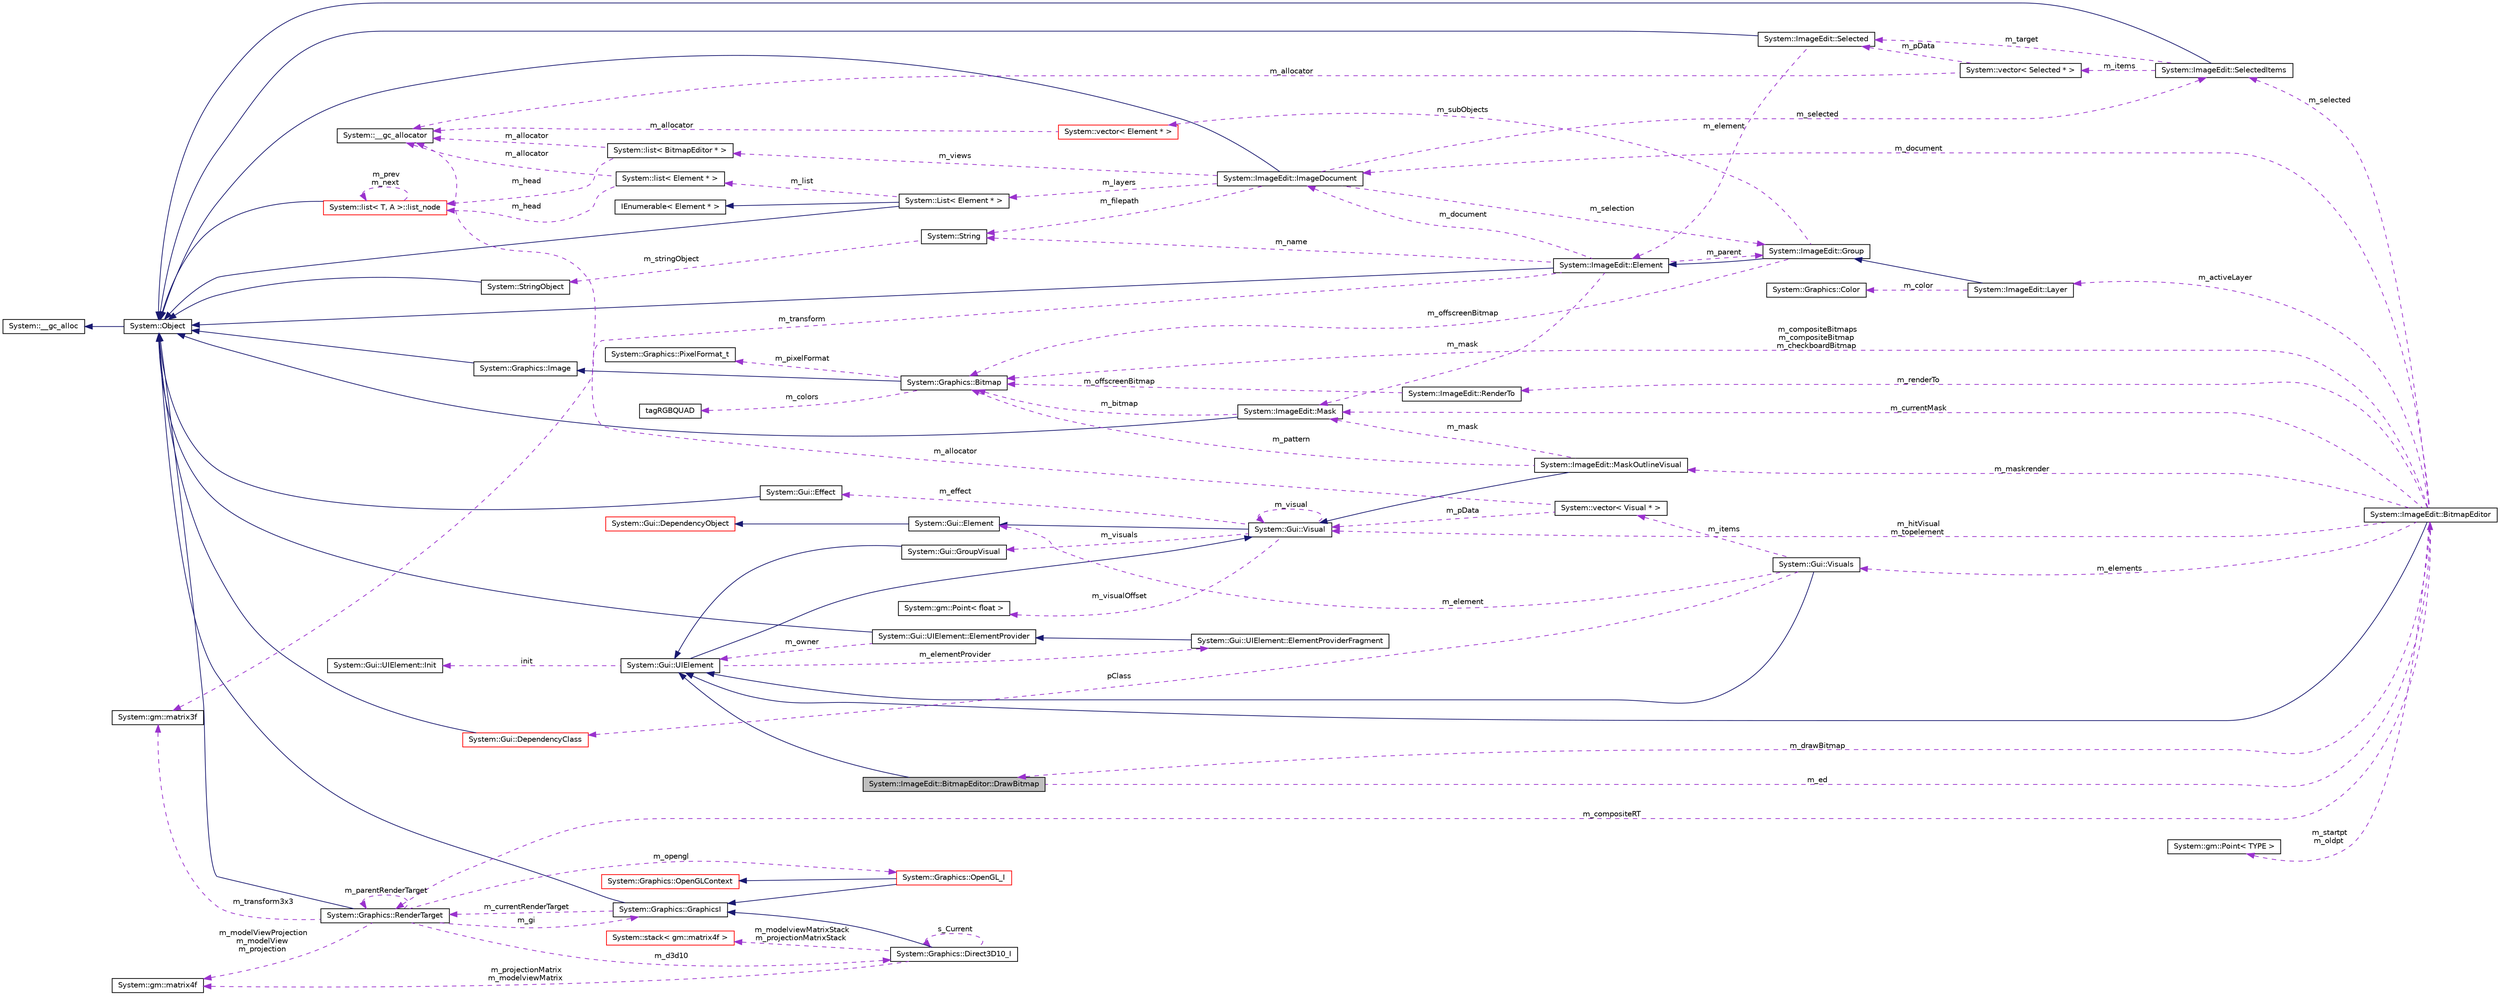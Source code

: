 digraph G
{
  edge [fontname="Helvetica",fontsize="10",labelfontname="Helvetica",labelfontsize="10"];
  node [fontname="Helvetica",fontsize="10",shape=record];
  rankdir="LR";
  Node1 [label="System::ImageEdit::BitmapEditor::DrawBitmap",height=0.2,width=0.4,color="black", fillcolor="grey75", style="filled" fontcolor="black"];
  Node2 -> Node1 [dir="back",color="midnightblue",fontsize="10",style="solid",fontname="Helvetica"];
  Node2 [label="System::Gui::UIElement",height=0.2,width=0.4,color="black", fillcolor="white", style="filled",URL="$class_system_1_1_gui_1_1_u_i_element.html"];
  Node3 -> Node2 [dir="back",color="midnightblue",fontsize="10",style="solid",fontname="Helvetica"];
  Node3 [label="System::Gui::Visual",height=0.2,width=0.4,color="black", fillcolor="white", style="filled",URL="$class_system_1_1_gui_1_1_visual.html"];
  Node4 -> Node3 [dir="back",color="midnightblue",fontsize="10",style="solid",fontname="Helvetica"];
  Node4 [label="System::Gui::Element",height=0.2,width=0.4,color="black", fillcolor="white", style="filled",URL="$class_system_1_1_gui_1_1_element.html"];
  Node5 -> Node4 [dir="back",color="midnightblue",fontsize="10",style="solid",fontname="Helvetica"];
  Node5 [label="System::Gui::DependencyObject",height=0.2,width=0.4,color="red", fillcolor="white", style="filled",URL="$class_system_1_1_gui_1_1_dependency_object.html"];
  Node6 -> Node3 [dir="back",color="darkorchid3",fontsize="10",style="dashed",label=" m_visualOffset" ,fontname="Helvetica"];
  Node6 [label="System::gm::Point\< float \>",height=0.2,width=0.4,color="black", fillcolor="white", style="filled",URL="$class_system_1_1gm_1_1_point.html"];
  Node3 -> Node3 [dir="back",color="darkorchid3",fontsize="10",style="dashed",label=" m_visual" ,fontname="Helvetica"];
  Node7 -> Node3 [dir="back",color="darkorchid3",fontsize="10",style="dashed",label=" m_effect" ,fontname="Helvetica"];
  Node7 [label="System::Gui::Effect",height=0.2,width=0.4,color="black", fillcolor="white", style="filled",URL="$class_system_1_1_gui_1_1_effect.html"];
  Node8 -> Node7 [dir="back",color="midnightblue",fontsize="10",style="solid",fontname="Helvetica"];
  Node8 [label="System::Object",height=0.2,width=0.4,color="black", fillcolor="white", style="filled",URL="$class_system_1_1_object.html"];
  Node9 -> Node8 [dir="back",color="midnightblue",fontsize="10",style="solid",fontname="Helvetica"];
  Node9 [label="System::__gc_alloc",height=0.2,width=0.4,color="black", fillcolor="white", style="filled",URL="$class_system_1_1____gc__alloc.html"];
  Node10 -> Node3 [dir="back",color="darkorchid3",fontsize="10",style="dashed",label=" m_visuals" ,fontname="Helvetica"];
  Node10 [label="System::Gui::GroupVisual",height=0.2,width=0.4,color="black", fillcolor="white", style="filled",URL="$class_system_1_1_gui_1_1_group_visual.html"];
  Node2 -> Node10 [dir="back",color="midnightblue",fontsize="10",style="solid",fontname="Helvetica"];
  Node11 -> Node2 [dir="back",color="darkorchid3",fontsize="10",style="dashed",label=" init" ,fontname="Helvetica"];
  Node11 [label="System::Gui::UIElement::Init",height=0.2,width=0.4,color="black", fillcolor="white", style="filled",URL="$class_system_1_1_gui_1_1_u_i_element_1_1_init.html"];
  Node12 -> Node2 [dir="back",color="darkorchid3",fontsize="10",style="dashed",label=" m_elementProvider" ,fontname="Helvetica"];
  Node12 [label="System::Gui::UIElement::ElementProviderFragment",height=0.2,width=0.4,color="black", fillcolor="white", style="filled",URL="$class_system_1_1_gui_1_1_u_i_element_1_1_element_provider_fragment.html"];
  Node13 -> Node12 [dir="back",color="midnightblue",fontsize="10",style="solid",fontname="Helvetica"];
  Node13 [label="System::Gui::UIElement::ElementProvider",height=0.2,width=0.4,color="black", fillcolor="white", style="filled",URL="$class_system_1_1_gui_1_1_u_i_element_1_1_element_provider.html"];
  Node8 -> Node13 [dir="back",color="midnightblue",fontsize="10",style="solid",fontname="Helvetica"];
  Node2 -> Node13 [dir="back",color="darkorchid3",fontsize="10",style="dashed",label=" m_owner" ,fontname="Helvetica"];
  Node14 -> Node1 [dir="back",color="darkorchid3",fontsize="10",style="dashed",label=" m_ed" ,fontname="Helvetica"];
  Node14 [label="System::ImageEdit::BitmapEditor",height=0.2,width=0.4,color="black", fillcolor="white", style="filled",URL="$class_system_1_1_image_edit_1_1_bitmap_editor.html"];
  Node2 -> Node14 [dir="back",color="midnightblue",fontsize="10",style="solid",fontname="Helvetica"];
  Node15 -> Node14 [dir="back",color="darkorchid3",fontsize="10",style="dashed",label=" m_document" ,fontname="Helvetica"];
  Node15 [label="System::ImageEdit::ImageDocument",height=0.2,width=0.4,color="black", fillcolor="white", style="filled",URL="$class_system_1_1_image_edit_1_1_image_document.html"];
  Node8 -> Node15 [dir="back",color="midnightblue",fontsize="10",style="solid",fontname="Helvetica"];
  Node16 -> Node15 [dir="back",color="darkorchid3",fontsize="10",style="dashed",label=" m_selected" ,fontname="Helvetica"];
  Node16 [label="System::ImageEdit::SelectedItems",height=0.2,width=0.4,color="black", fillcolor="white", style="filled",URL="$class_system_1_1_image_edit_1_1_selected_items.html"];
  Node8 -> Node16 [dir="back",color="midnightblue",fontsize="10",style="solid",fontname="Helvetica"];
  Node17 -> Node16 [dir="back",color="darkorchid3",fontsize="10",style="dashed",label=" m_items" ,fontname="Helvetica"];
  Node17 [label="System::vector\< Selected * \>",height=0.2,width=0.4,color="black", fillcolor="white", style="filled",URL="$class_system_1_1vector.html"];
  Node18 -> Node17 [dir="back",color="darkorchid3",fontsize="10",style="dashed",label=" m_allocator" ,fontname="Helvetica"];
  Node18 [label="System::__gc_allocator",height=0.2,width=0.4,color="black", fillcolor="white", style="filled",URL="$class_system_1_1____gc__allocator.html"];
  Node19 -> Node17 [dir="back",color="darkorchid3",fontsize="10",style="dashed",label=" m_pData" ,fontname="Helvetica"];
  Node19 [label="System::ImageEdit::Selected",height=0.2,width=0.4,color="black", fillcolor="white", style="filled",URL="$class_system_1_1_image_edit_1_1_selected.html"];
  Node8 -> Node19 [dir="back",color="midnightblue",fontsize="10",style="solid",fontname="Helvetica"];
  Node20 -> Node19 [dir="back",color="darkorchid3",fontsize="10",style="dashed",label=" m_element" ,fontname="Helvetica"];
  Node20 [label="System::ImageEdit::Element",height=0.2,width=0.4,color="black", fillcolor="white", style="filled",URL="$class_system_1_1_image_edit_1_1_element.html"];
  Node8 -> Node20 [dir="back",color="midnightblue",fontsize="10",style="solid",fontname="Helvetica"];
  Node15 -> Node20 [dir="back",color="darkorchid3",fontsize="10",style="dashed",label=" m_document" ,fontname="Helvetica"];
  Node21 -> Node20 [dir="back",color="darkorchid3",fontsize="10",style="dashed",label=" m_mask" ,fontname="Helvetica"];
  Node21 [label="System::ImageEdit::Mask",height=0.2,width=0.4,color="black", fillcolor="white", style="filled",URL="$class_system_1_1_image_edit_1_1_mask.html"];
  Node8 -> Node21 [dir="back",color="midnightblue",fontsize="10",style="solid",fontname="Helvetica"];
  Node22 -> Node21 [dir="back",color="darkorchid3",fontsize="10",style="dashed",label=" m_bitmap" ,fontname="Helvetica"];
  Node22 [label="System::Graphics::Bitmap",height=0.2,width=0.4,color="black", fillcolor="white", style="filled",URL="$class_system_1_1_graphics_1_1_bitmap.html"];
  Node23 -> Node22 [dir="back",color="midnightblue",fontsize="10",style="solid",fontname="Helvetica"];
  Node23 [label="System::Graphics::Image",height=0.2,width=0.4,color="black", fillcolor="white", style="filled",URL="$class_system_1_1_graphics_1_1_image.html"];
  Node8 -> Node23 [dir="back",color="midnightblue",fontsize="10",style="solid",fontname="Helvetica"];
  Node24 -> Node22 [dir="back",color="darkorchid3",fontsize="10",style="dashed",label=" m_pixelFormat" ,fontname="Helvetica"];
  Node24 [label="System::Graphics::PixelFormat_t",height=0.2,width=0.4,color="black", fillcolor="white", style="filled",URL="$class_system_1_1_graphics_1_1_pixel_format__t.html"];
  Node25 -> Node22 [dir="back",color="darkorchid3",fontsize="10",style="dashed",label=" m_colors" ,fontname="Helvetica"];
  Node25 [label="tagRGBQUAD",height=0.2,width=0.4,color="black", fillcolor="white", style="filled",URL="$structtag_r_g_b_q_u_a_d.html"];
  Node26 -> Node20 [dir="back",color="darkorchid3",fontsize="10",style="dashed",label=" m_parent" ,fontname="Helvetica"];
  Node26 [label="System::ImageEdit::Group",height=0.2,width=0.4,color="black", fillcolor="white", style="filled",URL="$class_system_1_1_image_edit_1_1_group.html"];
  Node20 -> Node26 [dir="back",color="midnightblue",fontsize="10",style="solid",fontname="Helvetica"];
  Node27 -> Node26 [dir="back",color="darkorchid3",fontsize="10",style="dashed",label=" m_subObjects" ,fontname="Helvetica"];
  Node27 [label="System::vector\< Element * \>",height=0.2,width=0.4,color="red", fillcolor="white", style="filled",URL="$class_system_1_1vector.html"];
  Node18 -> Node27 [dir="back",color="darkorchid3",fontsize="10",style="dashed",label=" m_allocator" ,fontname="Helvetica"];
  Node22 -> Node26 [dir="back",color="darkorchid3",fontsize="10",style="dashed",label=" m_offscreenBitmap" ,fontname="Helvetica"];
  Node28 -> Node20 [dir="back",color="darkorchid3",fontsize="10",style="dashed",label=" m_name" ,fontname="Helvetica"];
  Node28 [label="System::String",height=0.2,width=0.4,color="black", fillcolor="white", style="filled",URL="$class_system_1_1_string.html"];
  Node29 -> Node28 [dir="back",color="darkorchid3",fontsize="10",style="dashed",label=" m_stringObject" ,fontname="Helvetica"];
  Node29 [label="System::StringObject",height=0.2,width=0.4,color="black", fillcolor="white", style="filled",URL="$class_system_1_1_string_object.html"];
  Node8 -> Node29 [dir="back",color="midnightblue",fontsize="10",style="solid",fontname="Helvetica"];
  Node30 -> Node20 [dir="back",color="darkorchid3",fontsize="10",style="dashed",label=" m_transform" ,fontname="Helvetica"];
  Node30 [label="System::gm::matrix3f",height=0.2,width=0.4,color="black", fillcolor="white", style="filled",URL="$class_system_1_1gm_1_1matrix3f.html"];
  Node19 -> Node16 [dir="back",color="darkorchid3",fontsize="10",style="dashed",label=" m_target" ,fontname="Helvetica"];
  Node31 -> Node15 [dir="back",color="darkorchid3",fontsize="10",style="dashed",label=" m_layers" ,fontname="Helvetica"];
  Node31 [label="System::List\< Element * \>",height=0.2,width=0.4,color="black", fillcolor="white", style="filled",URL="$class_system_1_1_list.html"];
  Node8 -> Node31 [dir="back",color="midnightblue",fontsize="10",style="solid",fontname="Helvetica"];
  Node32 -> Node31 [dir="back",color="midnightblue",fontsize="10",style="solid",fontname="Helvetica"];
  Node32 [label="IEnumerable\< Element * \>",height=0.2,width=0.4,color="black", fillcolor="white", style="filled",URL="$class_i_enumerable.html"];
  Node33 -> Node31 [dir="back",color="darkorchid3",fontsize="10",style="dashed",label=" m_list" ,fontname="Helvetica"];
  Node33 [label="System::list\< Element * \>",height=0.2,width=0.4,color="black", fillcolor="white", style="filled",URL="$class_system_1_1list.html"];
  Node18 -> Node33 [dir="back",color="darkorchid3",fontsize="10",style="dashed",label=" m_allocator" ,fontname="Helvetica"];
  Node34 -> Node33 [dir="back",color="darkorchid3",fontsize="10",style="dashed",label=" m_head" ,fontname="Helvetica"];
  Node34 [label="System::list\< T, A \>::list_node",height=0.2,width=0.4,color="red", fillcolor="white", style="filled",URL="$class_system_1_1list_1_1list__node.html"];
  Node8 -> Node34 [dir="back",color="midnightblue",fontsize="10",style="solid",fontname="Helvetica"];
  Node34 -> Node34 [dir="back",color="darkorchid3",fontsize="10",style="dashed",label=" m_prev\nm_next" ,fontname="Helvetica"];
  Node26 -> Node15 [dir="back",color="darkorchid3",fontsize="10",style="dashed",label=" m_selection" ,fontname="Helvetica"];
  Node28 -> Node15 [dir="back",color="darkorchid3",fontsize="10",style="dashed",label=" m_filepath" ,fontname="Helvetica"];
  Node35 -> Node15 [dir="back",color="darkorchid3",fontsize="10",style="dashed",label=" m_views" ,fontname="Helvetica"];
  Node35 [label="System::list\< BitmapEditor * \>",height=0.2,width=0.4,color="black", fillcolor="white", style="filled",URL="$class_system_1_1list.html"];
  Node18 -> Node35 [dir="back",color="darkorchid3",fontsize="10",style="dashed",label=" m_allocator" ,fontname="Helvetica"];
  Node34 -> Node35 [dir="back",color="darkorchid3",fontsize="10",style="dashed",label=" m_head" ,fontname="Helvetica"];
  Node16 -> Node14 [dir="back",color="darkorchid3",fontsize="10",style="dashed",label=" m_selected" ,fontname="Helvetica"];
  Node36 -> Node14 [dir="back",color="darkorchid3",fontsize="10",style="dashed",label=" m_compositeRT" ,fontname="Helvetica"];
  Node36 [label="System::Graphics::RenderTarget",height=0.2,width=0.4,color="black", fillcolor="white", style="filled",URL="$class_system_1_1_graphics_1_1_render_target.html"];
  Node8 -> Node36 [dir="back",color="midnightblue",fontsize="10",style="solid",fontname="Helvetica"];
  Node36 -> Node36 [dir="back",color="darkorchid3",fontsize="10",style="dashed",label=" m_parentRenderTarget" ,fontname="Helvetica"];
  Node37 -> Node36 [dir="back",color="darkorchid3",fontsize="10",style="dashed",label=" m_modelViewProjection\nm_modelView\nm_projection" ,fontname="Helvetica"];
  Node37 [label="System::gm::matrix4f",height=0.2,width=0.4,color="black", fillcolor="white", style="filled",URL="$class_system_1_1gm_1_1matrix4f.html"];
  Node30 -> Node36 [dir="back",color="darkorchid3",fontsize="10",style="dashed",label=" m_transform3x3" ,fontname="Helvetica"];
  Node38 -> Node36 [dir="back",color="darkorchid3",fontsize="10",style="dashed",label=" m_d3d10" ,fontname="Helvetica"];
  Node38 [label="System::Graphics::Direct3D10_I",height=0.2,width=0.4,color="black", fillcolor="white", style="filled",URL="$class_system_1_1_graphics_1_1_direct3_d10___i.html"];
  Node39 -> Node38 [dir="back",color="midnightblue",fontsize="10",style="solid",fontname="Helvetica"];
  Node39 [label="System::Graphics::GraphicsI",height=0.2,width=0.4,color="black", fillcolor="white", style="filled",URL="$class_system_1_1_graphics_1_1_graphics_i.html"];
  Node8 -> Node39 [dir="back",color="midnightblue",fontsize="10",style="solid",fontname="Helvetica"];
  Node36 -> Node39 [dir="back",color="darkorchid3",fontsize="10",style="dashed",label=" m_currentRenderTarget" ,fontname="Helvetica"];
  Node40 -> Node38 [dir="back",color="darkorchid3",fontsize="10",style="dashed",label=" m_modelviewMatrixStack\nm_projectionMatrixStack" ,fontname="Helvetica"];
  Node40 [label="System::stack\< gm::matrix4f \>",height=0.2,width=0.4,color="red", fillcolor="white", style="filled",URL="$class_system_1_1stack.html"];
  Node37 -> Node38 [dir="back",color="darkorchid3",fontsize="10",style="dashed",label=" m_projectionMatrix\nm_modelviewMatrix" ,fontname="Helvetica"];
  Node38 -> Node38 [dir="back",color="darkorchid3",fontsize="10",style="dashed",label=" s_Current" ,fontname="Helvetica"];
  Node41 -> Node36 [dir="back",color="darkorchid3",fontsize="10",style="dashed",label=" m_opengl" ,fontname="Helvetica"];
  Node41 [label="System::Graphics::OpenGL_I",height=0.2,width=0.4,color="red", fillcolor="white", style="filled",URL="$class_system_1_1_graphics_1_1_open_g_l___i.html"];
  Node39 -> Node41 [dir="back",color="midnightblue",fontsize="10",style="solid",fontname="Helvetica"];
  Node42 -> Node41 [dir="back",color="midnightblue",fontsize="10",style="solid",fontname="Helvetica"];
  Node42 [label="System::Graphics::OpenGLContext",height=0.2,width=0.4,color="red", fillcolor="white", style="filled",URL="$class_system_1_1_graphics_1_1_open_g_l_context.html"];
  Node39 -> Node36 [dir="back",color="darkorchid3",fontsize="10",style="dashed",label=" m_gi" ,fontname="Helvetica"];
  Node43 -> Node14 [dir="back",color="darkorchid3",fontsize="10",style="dashed",label=" m_startpt\nm_oldpt" ,fontname="Helvetica"];
  Node43 [label="System::gm::Point\< TYPE \>",height=0.2,width=0.4,color="black", fillcolor="white", style="filled",URL="$class_system_1_1gm_1_1_point.html"];
  Node21 -> Node14 [dir="back",color="darkorchid3",fontsize="10",style="dashed",label=" m_currentMask" ,fontname="Helvetica"];
  Node44 -> Node14 [dir="back",color="darkorchid3",fontsize="10",style="dashed",label=" m_renderTo" ,fontname="Helvetica"];
  Node44 [label="System::ImageEdit::RenderTo",height=0.2,width=0.4,color="black", fillcolor="white", style="filled",URL="$class_system_1_1_image_edit_1_1_render_to.html"];
  Node22 -> Node44 [dir="back",color="darkorchid3",fontsize="10",style="dashed",label=" m_offscreenBitmap" ,fontname="Helvetica"];
  Node3 -> Node14 [dir="back",color="darkorchid3",fontsize="10",style="dashed",label=" m_hitVisual\nm_topelement" ,fontname="Helvetica"];
  Node45 -> Node14 [dir="back",color="darkorchid3",fontsize="10",style="dashed",label=" m_elements" ,fontname="Helvetica"];
  Node45 [label="System::Gui::Visuals",height=0.2,width=0.4,color="black", fillcolor="white", style="filled",URL="$class_system_1_1_gui_1_1_visuals.html"];
  Node2 -> Node45 [dir="back",color="midnightblue",fontsize="10",style="solid",fontname="Helvetica"];
  Node4 -> Node45 [dir="back",color="darkorchid3",fontsize="10",style="dashed",label=" m_element" ,fontname="Helvetica"];
  Node46 -> Node45 [dir="back",color="darkorchid3",fontsize="10",style="dashed",label=" pClass" ,fontname="Helvetica"];
  Node46 [label="System::Gui::DependencyClass",height=0.2,width=0.4,color="red", fillcolor="white", style="filled",URL="$class_system_1_1_gui_1_1_dependency_class.html"];
  Node8 -> Node46 [dir="back",color="midnightblue",fontsize="10",style="solid",fontname="Helvetica"];
  Node47 -> Node45 [dir="back",color="darkorchid3",fontsize="10",style="dashed",label=" m_items" ,fontname="Helvetica"];
  Node47 [label="System::vector\< Visual * \>",height=0.2,width=0.4,color="black", fillcolor="white", style="filled",URL="$class_system_1_1vector.html"];
  Node18 -> Node47 [dir="back",color="darkorchid3",fontsize="10",style="dashed",label=" m_allocator" ,fontname="Helvetica"];
  Node3 -> Node47 [dir="back",color="darkorchid3",fontsize="10",style="dashed",label=" m_pData" ,fontname="Helvetica"];
  Node1 -> Node14 [dir="back",color="darkorchid3",fontsize="10",style="dashed",label=" m_drawBitmap" ,fontname="Helvetica"];
  Node48 -> Node14 [dir="back",color="darkorchid3",fontsize="10",style="dashed",label=" m_activeLayer" ,fontname="Helvetica"];
  Node48 [label="System::ImageEdit::Layer",height=0.2,width=0.4,color="black", fillcolor="white", style="filled",URL="$class_system_1_1_image_edit_1_1_layer.html"];
  Node26 -> Node48 [dir="back",color="midnightblue",fontsize="10",style="solid",fontname="Helvetica"];
  Node49 -> Node48 [dir="back",color="darkorchid3",fontsize="10",style="dashed",label=" m_color" ,fontname="Helvetica"];
  Node49 [label="System::Graphics::Color",height=0.2,width=0.4,color="black", fillcolor="white", style="filled",URL="$class_system_1_1_graphics_1_1_color.html"];
  Node22 -> Node14 [dir="back",color="darkorchid3",fontsize="10",style="dashed",label=" m_compositeBitmaps\nm_compositeBitmap\nm_checkboardBitmap" ,fontname="Helvetica"];
  Node50 -> Node14 [dir="back",color="darkorchid3",fontsize="10",style="dashed",label=" m_maskrender" ,fontname="Helvetica"];
  Node50 [label="System::ImageEdit::MaskOutlineVisual",height=0.2,width=0.4,color="black", fillcolor="white", style="filled",URL="$class_system_1_1_image_edit_1_1_mask_outline_visual.html"];
  Node3 -> Node50 [dir="back",color="midnightblue",fontsize="10",style="solid",fontname="Helvetica"];
  Node21 -> Node50 [dir="back",color="darkorchid3",fontsize="10",style="dashed",label=" m_mask" ,fontname="Helvetica"];
  Node22 -> Node50 [dir="back",color="darkorchid3",fontsize="10",style="dashed",label=" m_pattern" ,fontname="Helvetica"];
}
